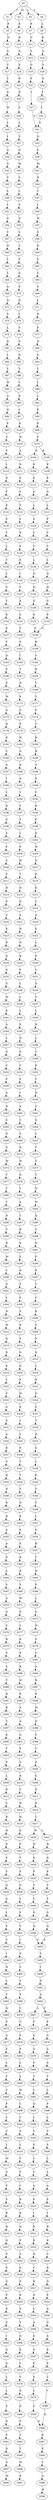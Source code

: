 strict digraph  {
	S0 -> S1 [ label = Y ];
	S0 -> S2 [ label = M ];
	S0 -> S3 [ label = L ];
	S0 -> S4 [ label = V ];
	S1 -> S5 [ label = R ];
	S2 -> S6 [ label = K ];
	S3 -> S7 [ label = R ];
	S4 -> S8 [ label = L ];
	S5 -> S9 [ label = D ];
	S6 -> S10 [ label = R ];
	S7 -> S11 [ label = G ];
	S8 -> S12 [ label = R ];
	S9 -> S13 [ label = S ];
	S10 -> S14 [ label = G ];
	S11 -> S15 [ label = V ];
	S12 -> S16 [ label = G ];
	S13 -> S17 [ label = V ];
	S14 -> S18 [ label = F ];
	S15 -> S19 [ label = G ];
	S16 -> S20 [ label = V ];
	S17 -> S21 [ label = Y ];
	S18 -> S22 [ label = R ];
	S19 -> S23 [ label = F ];
	S20 -> S24 [ label = G ];
	S21 -> S25 [ label = G ];
	S22 -> S26 [ label = D ];
	S23 -> S27 [ label = I ];
	S24 -> S28 [ label = F ];
	S25 -> S29 [ label = M ];
	S26 -> S30 [ label = S ];
	S27 -> S31 [ label = S ];
	S28 -> S32 [ label = I ];
	S29 -> S33 [ label = L ];
	S30 -> S34 [ label = L ];
	S31 -> S35 [ label = Q ];
	S32 -> S31 [ label = S ];
	S33 -> S36 [ label = I ];
	S34 -> S37 [ label = Y ];
	S35 -> S38 [ label = F ];
	S36 -> S39 [ label = A ];
	S37 -> S40 [ label = G ];
	S38 -> S41 [ label = M ];
	S39 -> S42 [ label = G ];
	S40 -> S43 [ label = M ];
	S41 -> S44 [ label = D ];
	S42 -> S45 [ label = V ];
	S43 -> S46 [ label = S ];
	S44 -> S47 [ label = V ];
	S45 -> S48 [ label = L ];
	S46 -> S49 [ label = I ];
	S47 -> S50 [ label = L ];
	S48 -> S51 [ label = L ];
	S49 -> S52 [ label = S ];
	S50 -> S53 [ label = W ];
	S51 -> S54 [ label = G ];
	S52 -> S55 [ label = G ];
	S53 -> S56 [ label = S ];
	S54 -> S57 [ label = V ];
	S55 -> S58 [ label = L ];
	S56 -> S59 [ label = D ];
	S57 -> S60 [ label = N ];
	S58 -> S61 [ label = L ];
	S59 -> S62 [ label = S ];
	S60 -> S63 [ label = L ];
	S61 -> S64 [ label = F ];
	S62 -> S65 [ label = C ];
	S63 -> S66 [ label = L ];
	S64 -> S67 [ label = G ];
	S65 -> S68 [ label = V ];
	S66 -> S69 [ label = A ];
	S67 -> S70 [ label = F ];
	S68 -> S71 [ label = L ];
	S69 -> S72 [ label = Q ];
	S70 -> S73 [ label = N ];
	S71 -> S74 [ label = N ];
	S72 -> S75 [ label = S ];
	S73 -> S76 [ label = L ];
	S74 -> S77 [ label = F ];
	S75 -> S78 [ label = L ];
	S76 -> S79 [ label = V ];
	S77 -> S80 [ label = Q ];
	S78 -> S81 [ label = D ];
	S79 -> S82 [ label = S ];
	S80 -> S83 [ label = S ];
	S81 -> S84 [ label = L ];
	S82 -> S85 [ label = Q ];
	S83 -> S86 [ label = L ];
	S84 -> S87 [ label = L ];
	S85 -> S88 [ label = S ];
	S86 -> S89 [ label = L ];
	S87 -> S90 [ label = W ];
	S88 -> S91 [ label = L ];
	S89 -> S92 [ label = L ];
	S90 -> S93 [ label = A ];
	S91 -> S94 [ label = D ];
	S92 -> S95 [ label = P ];
	S93 -> S96 [ label = N ];
	S94 -> S97 [ label = L ];
	S95 -> S98 [ label = E ];
	S96 -> S99 [ label = E ];
	S97 -> S100 [ label = K ];
	S98 -> S101 [ label = F ];
	S99 -> S102 [ label = C ];
	S100 -> S103 [ label = W ];
	S101 -> S104 [ label = H ];
	S101 -> S105 [ label = R ];
	S102 -> S106 [ label = V ];
	S103 -> S107 [ label = A ];
	S104 -> S108 [ label = K ];
	S105 -> S109 [ label = K ];
	S106 -> S110 [ label = L ];
	S107 -> S111 [ label = D ];
	S108 -> S112 [ label = E ];
	S109 -> S113 [ label = E ];
	S110 -> S114 [ label = D ];
	S111 -> S115 [ label = S ];
	S112 -> S116 [ label = A ];
	S113 -> S117 [ label = A ];
	S114 -> S118 [ label = F ];
	S115 -> S119 [ label = C ];
	S116 -> S120 [ label = L ];
	S117 -> S121 [ label = L ];
	S118 -> S122 [ label = E ];
	S119 -> S123 [ label = V ];
	S120 -> S124 [ label = A ];
	S121 -> S125 [ label = P ];
	S122 -> S126 [ label = S ];
	S123 -> S127 [ label = L ];
	S124 -> S128 [ label = V ];
	S125 -> S129 [ label = V ];
	S126 -> S130 [ label = V ];
	S127 -> S131 [ label = N ];
	S128 -> S132 [ label = V ];
	S129 -> S133 [ label = V ];
	S130 -> S134 [ label = L ];
	S131 -> S135 [ label = F ];
	S132 -> S136 [ label = L ];
	S133 -> S137 [ label = L ];
	S134 -> S138 [ label = T ];
	S135 -> S139 [ label = E ];
	S136 -> S140 [ label = Q ];
	S137 -> S141 [ label = Q ];
	S138 -> S142 [ label = L ];
	S139 -> S143 [ label = I ];
	S140 -> S144 [ label = H ];
	S141 -> S145 [ label = H ];
	S142 -> S146 [ label = G ];
	S143 -> S147 [ label = V ];
	S144 -> S148 [ label = G ];
	S145 -> S149 [ label = G ];
	S146 -> S150 [ label = T ];
	S147 -> S151 [ label = F ];
	S148 -> S152 [ label = E ];
	S149 -> S153 [ label = E ];
	S150 -> S154 [ label = K ];
	S151 -> S155 [ label = S ];
	S152 -> S156 [ label = G ];
	S153 -> S156 [ label = G ];
	S154 -> S157 [ label = E ];
	S155 -> S158 [ label = T ];
	S156 -> S159 [ label = R ];
	S157 -> S160 [ label = T ];
	S158 -> S161 [ label = G ];
	S159 -> S162 [ label = V ];
	S160 -> S163 [ label = D ];
	S161 -> S164 [ label = I ];
	S162 -> S165 [ label = E ];
	S163 -> S166 [ label = F ];
	S164 -> S167 [ label = T ];
	S165 -> S168 [ label = T ];
	S166 -> S169 [ label = E ];
	S167 -> S170 [ label = N ];
	S168 -> S171 [ label = V ];
	S169 -> S172 [ label = W ];
	S170 -> S173 [ label = E ];
	S171 -> S174 [ label = F ];
	S172 -> S175 [ label = G ];
	S173 -> S176 [ label = F ];
	S174 -> S177 [ label = T ];
	S175 -> S178 [ label = H ];
	S176 -> S179 [ label = E ];
	S177 -> S180 [ label = R ];
	S178 -> S181 [ label = D ];
	S179 -> S182 [ label = W ];
	S180 -> S183 [ label = R ];
	S181 -> S184 [ label = C ];
	S182 -> S185 [ label = G ];
	S183 -> S186 [ label = G ];
	S184 -> S187 [ label = A ];
	S185 -> S188 [ label = D ];
	S186 -> S189 [ label = E ];
	S187 -> S190 [ label = I ];
	S188 -> S191 [ label = Q ];
	S189 -> S192 [ label = Y ];
	S190 -> S193 [ label = L ];
	S191 -> S194 [ label = C ];
	S192 -> S195 [ label = D ];
	S193 -> S196 [ label = R ];
	S194 -> S197 [ label = S ];
	S195 -> S198 [ label = F ];
	S196 -> S199 [ label = G ];
	S197 -> S200 [ label = T ];
	S198 -> S201 [ label = E ];
	S199 -> S202 [ label = S ];
	S200 -> S203 [ label = L ];
	S201 -> S204 [ label = W ];
	S202 -> S205 [ label = F ];
	S203 -> S206 [ label = P ];
	S204 -> S207 [ label = G ];
	S205 -> S208 [ label = S ];
	S206 -> S209 [ label = M ];
	S207 -> S210 [ label = E ];
	S208 -> S211 [ label = V ];
	S209 -> S212 [ label = T ];
	S210 -> S213 [ label = K ];
	S211 -> S214 [ label = N ];
	S212 -> S215 [ label = N ];
	S213 -> S216 [ label = C ];
	S214 -> S217 [ label = P ];
	S215 -> S218 [ label = D ];
	S216 -> S219 [ label = A ];
	S217 -> S220 [ label = V ];
	S218 -> S221 [ label = S ];
	S219 -> S222 [ label = S ];
	S220 -> S223 [ label = E ];
	S221 -> S224 [ label = H ];
	S222 -> S225 [ label = L ];
	S223 -> S226 [ label = D ];
	S224 -> S227 [ label = N ];
	S225 -> S228 [ label = P ];
	S226 -> S229 [ label = G ];
	S227 -> S230 [ label = R ];
	S228 -> S231 [ label = V ];
	S229 -> S232 [ label = Q ];
	S230 -> S233 [ label = F ];
	S231 -> S234 [ label = G ];
	S232 -> S235 [ label = G ];
	S233 -> S236 [ label = L ];
	S234 -> S237 [ label = T ];
	S235 -> S238 [ label = W ];
	S236 -> S239 [ label = I ];
	S237 -> S240 [ label = L ];
	S238 -> S241 [ label = P ];
	S239 -> S242 [ label = L ];
	S240 -> S243 [ label = N ];
	S241 -> S244 [ label = A ];
	S242 -> S245 [ label = P ];
	S243 -> S246 [ label = L ];
	S244 -> S247 [ label = L ];
	S245 -> S248 [ label = D ];
	S246 -> S249 [ label = T ];
	S247 -> S250 [ label = G ];
	S248 -> S251 [ label = E ];
	S249 -> S252 [ label = E ];
	S250 -> S253 [ label = C ];
	S251 -> S254 [ label = C ];
	S252 -> S255 [ label = T ];
	S253 -> S256 [ label = P ];
	S254 -> S257 [ label = S ];
	S255 -> S258 [ label = D ];
	S256 -> S259 [ label = A ];
	S257 -> S260 [ label = I ];
	S258 -> S261 [ label = C ];
	S259 -> S262 [ label = N ];
	S260 -> S263 [ label = A ];
	S261 -> S264 [ label = G ];
	S262 -> S265 [ label = S ];
	S263 -> S266 [ label = T ];
	S264 -> S267 [ label = L ];
	S265 -> S268 [ label = D ];
	S266 -> S269 [ label = S ];
	S267 -> S270 [ label = T ];
	S268 -> S271 [ label = S ];
	S269 -> S272 [ label = N ];
	S270 -> S273 [ label = T ];
	S271 -> S274 [ label = W ];
	S272 -> S275 [ label = W ];
	S273 -> S276 [ label = T ];
	S274 -> S277 [ label = T ];
	S275 -> S278 [ label = D ];
	S276 -> S279 [ label = N ];
	S277 -> S280 [ label = T ];
	S278 -> S281 [ label = V ];
	S279 -> S282 [ label = W ];
	S280 -> S283 [ label = T ];
	S281 -> S284 [ label = A ];
	S282 -> S285 [ label = D ];
	S283 -> S286 [ label = N ];
	S284 -> S287 [ label = Y ];
	S285 -> S288 [ label = V ];
	S286 -> S289 [ label = V ];
	S287 -> S290 [ label = R ];
	S288 -> S291 [ label = D ];
	S289 -> S292 [ label = R ];
	S290 -> S293 [ label = E ];
	S291 -> S294 [ label = F ];
	S292 -> S295 [ label = M ];
	S293 -> S296 [ label = C ];
	S294 -> S297 [ label = R ];
	S295 -> S298 [ label = C ];
	S296 -> S299 [ label = H ];
	S297 -> S300 [ label = T ];
	S298 -> S301 [ label = Q ];
	S299 -> S302 [ label = S ];
	S300 -> S303 [ label = C ];
	S301 -> S304 [ label = L ];
	S302 -> S305 [ label = F ];
	S303 -> S306 [ label = K ];
	S304 -> S307 [ label = N ];
	S305 -> S308 [ label = S ];
	S306 -> S309 [ label = S ];
	S307 -> S310 [ label = W ];
	S308 -> S311 [ label = K ];
	S309 -> S312 [ label = P ];
	S310 -> S313 [ label = Q ];
	S311 -> S314 [ label = S ];
	S312 -> S315 [ label = Q ];
	S313 -> S316 [ label = D ];
	S314 -> S317 [ label = G ];
	S315 -> S318 [ label = L ];
	S316 -> S319 [ label = E ];
	S317 -> S320 [ label = D ];
	S318 -> S321 [ label = R ];
	S319 -> S322 [ label = L ];
	S320 -> S323 [ label = F ];
	S321 -> S324 [ label = G ];
	S322 -> S325 [ label = S ];
	S323 -> S326 [ label = H ];
	S324 -> S327 [ label = S ];
	S325 -> S328 [ label = G ];
	S326 -> S329 [ label = E ];
	S327 -> S330 [ label = T ];
	S328 -> S331 [ label = S ];
	S329 -> S332 [ label = L ];
	S330 -> S333 [ label = N ];
	S331 -> S334 [ label = A ];
	S332 -> S335 [ label = L ];
	S333 -> S336 [ label = S ];
	S334 -> S337 [ label = R ];
	S335 -> S338 [ label = P ];
	S336 -> S339 [ label = L ];
	S337 -> S340 [ label = S ];
	S338 -> S341 [ label = V ];
	S339 -> S342 [ label = P ];
	S340 -> S343 [ label = R ];
	S341 -> S344 [ label = T ];
	S342 -> S345 [ label = V ];
	S343 -> S346 [ label = N ];
	S344 -> S347 [ label = Y ];
	S345 -> S348 [ label = T ];
	S346 -> S349 [ label = R ];
	S347 -> S350 [ label = N ];
	S348 -> S351 [ label = L ];
	S349 -> S352 [ label = H ];
	S350 -> S353 [ label = K ];
	S351 -> S354 [ label = S ];
	S352 -> S355 [ label = A ];
	S353 -> S356 [ label = E ];
	S354 -> S357 [ label = R ];
	S355 -> S358 [ label = A ];
	S356 -> S359 [ label = E ];
	S357 -> S360 [ label = T ];
	S358 -> S361 [ label = E ];
	S359 -> S362 [ label = E ];
	S360 -> S363 [ label = H ];
	S361 -> S364 [ label = L ];
	S362 -> S365 [ label = R ];
	S363 -> S366 [ label = E ];
	S364 -> S367 [ label = S ];
	S365 -> S368 [ label = S ];
	S366 -> S369 [ label = L ];
	S367 -> S370 [ label = A ];
	S368 -> S371 [ label = W ];
	S369 -> S372 [ label = S ];
	S370 -> S373 [ label = G ];
	S371 -> S374 [ label = G ];
	S372 -> S375 [ label = W ];
	S373 -> S376 [ label = C ];
	S374 -> S377 [ label = C ];
	S375 -> S378 [ label = G ];
	S376 -> S379 [ label = R ];
	S377 -> S380 [ label = K ];
	S378 -> S381 [ label = C ];
	S379 -> S382 [ label = S ];
	S380 -> S383 [ label = E ];
	S381 -> S384 [ label = A ];
	S382 -> S385 [ label = S ];
	S383 -> S386 [ label = R ];
	S384 -> S387 [ label = R ];
	S385 -> S388 [ label = T ];
	S386 -> S389 [ label = M ];
	S387 -> S390 [ label = R ];
	S388 -> S391 [ label = R ];
	S389 -> S392 [ label = E ];
	S390 -> S393 [ label = M ];
	S391 -> S394 [ label = R ];
	S392 -> S395 [ label = A ];
	S393 -> S396 [ label = D ];
	S394 -> S397 [ label = T ];
	S395 -> S398 [ label = A ];
	S396 -> S399 [ label = V ];
	S397 -> S400 [ label = E ];
	S398 -> S401 [ label = G ];
	S399 -> S402 [ label = V ];
	S400 -> S403 [ label = T ];
	S401 -> S404 [ label = P ];
	S402 -> S405 [ label = A ];
	S403 -> S406 [ label = P ];
	S404 -> S407 [ label = S ];
	S405 -> S408 [ label = S ];
	S406 -> S409 [ label = L ];
	S407 -> S410 [ label = R ];
	S408 -> S411 [ label = D ];
	S409 -> S412 [ label = R ];
	S410 -> S413 [ label = C ];
	S411 -> S414 [ label = R ];
	S412 -> S415 [ label = C ];
	S413 -> S416 [ label = W ];
	S414 -> S417 [ label = C ];
	S415 -> S418 [ label = R ];
	S416 -> S419 [ label = H ];
	S417 -> S420 [ label = W ];
	S417 -> S421 [ label = L ];
	S418 -> S422 [ label = H ];
	S419 -> S423 [ label = D ];
	S420 -> S424 [ label = H ];
	S421 -> S425 [ label = H ];
	S422 -> S426 [ label = E ];
	S423 -> S427 [ label = P ];
	S424 -> S428 [ label = D ];
	S425 -> S429 [ label = D ];
	S426 -> S430 [ label = P ];
	S427 -> S431 [ label = T ];
	S428 -> S432 [ label = P ];
	S429 -> S433 [ label = P ];
	S430 -> S434 [ label = V ];
	S431 -> S435 [ label = F ];
	S432 -> S436 [ label = T ];
	S433 -> S437 [ label = T ];
	S434 -> S438 [ label = Q ];
	S435 -> S439 [ label = G ];
	S436 -> S440 [ label = Y ];
	S437 -> S441 [ label = Y ];
	S438 -> S442 [ label = G ];
	S439 -> S443 [ label = L ];
	S440 -> S444 [ label = G ];
	S441 -> S445 [ label = G ];
	S442 -> S446 [ label = L ];
	S443 -> S447 [ label = F ];
	S444 -> S448 [ label = Q ];
	S445 -> S449 [ label = Q ];
	S446 -> S450 [ label = F ];
	S447 -> S451 [ label = V ];
	S448 -> S452 [ label = F ];
	S449 -> S452 [ label = F ];
	S450 -> S453 [ label = V ];
	S451 -> S454 [ label = I ];
	S452 -> S455 [ label = V ];
	S453 -> S456 [ label = I ];
	S454 -> S457 [ label = G ];
	S455 -> S458 [ label = I ];
	S456 -> S459 [ label = N ];
	S457 -> S460 [ label = V ];
	S458 -> S461 [ label = G ];
	S459 -> S462 [ label = L ];
	S460 -> S463 [ label = Y ];
	S461 -> S464 [ label = A ];
	S462 -> S465 [ label = Y ];
	S463 -> S466 [ label = V ];
	S464 -> S467 [ label = L ];
	S464 -> S468 [ label = F ];
	S465 -> S469 [ label = Q ];
	S466 -> S470 [ label = I ];
	S467 -> S471 [ label = F ];
	S468 -> S472 [ label = F ];
	S469 -> S473 [ label = F ];
	S470 -> S474 [ label = C ];
	S471 -> S475 [ label = G ];
	S472 -> S476 [ label = G ];
	S473 -> S477 [ label = A ];
	S474 -> S478 [ label = F ];
	S475 -> S479 [ label = A ];
	S476 -> S480 [ label = A ];
	S477 -> S481 [ label = F ];
	S478 -> S482 [ label = P ];
	S479 -> S483 [ label = F ];
	S480 -> S484 [ label = S ];
	S481 -> S485 [ label = L ];
	S482 -> S486 [ label = L ];
	S483 -> S487 [ label = T ];
	S484 -> S488 [ label = T ];
	S485 -> S489 [ label = T ];
	S486 -> S490 [ label = S ];
	S487 -> S491 [ label = L ];
	S488 -> S492 [ label = L ];
	S489 -> S493 [ label = C ];
	S490 -> S494 [ label = M ];
	S491 -> S495 [ label = Q ];
	S492 -> S496 [ label = P ];
	S493 -> S497 [ label = P ];
	S494 -> S498 [ label = L ];
	S495 -> S499 [ label = L ];
	S496 -> S500 [ label = L ];
	S497 -> S501 [ label = L ];
	S498 -> S502 [ label = C ];
	S499 -> S503 [ label = V ];
	S500 -> S504 [ label = V ];
	S501 -> S505 [ label = C ];
	S502 -> S506 [ label = A ];
	S503 -> S507 [ label = G ];
	S504 -> S508 [ label = S ];
	S505 -> S509 [ label = L ];
	S506 -> S510 [ label = L ];
	S507 -> S511 [ label = L ];
	S508 -> S512 [ label = L ];
	S509 -> S513 [ label = M ];
	S510 -> S514 [ label = V ];
	S511 -> S515 [ label = L ];
	S512 -> S516 [ label = L ];
	S513 -> S517 [ label = A ];
	S514 -> S518 [ label = F ];
	S515 -> S519 [ label = A ];
	S516 -> S520 [ label = A ];
	S517 -> S521 [ label = F ];
	S518 -> S522 [ label = I ];
	S519 -> S523 [ label = F ];
	S520 -> S524 [ label = F ];
	S521 -> S525 [ label = V ];
	S522 -> S526 [ label = R ];
	S523 -> S527 [ label = I ];
	S524 -> S528 [ label = I ];
	S525 -> S529 [ label = R ];
	S526 -> S530 [ label = K ];
	S527 -> S531 [ label = R ];
	S528 -> S532 [ label = R ];
	S529 -> S533 [ label = H ];
	S530 -> S534 [ label = Q ];
	S531 -> S535 [ label = K ];
	S532 -> S536 [ label = K ];
	S533 -> S537 [ label = Q ];
	S534 -> S538 [ label = F ];
	S535 -> S539 [ label = Q ];
	S536 -> S540 [ label = C ];
	S537 -> S541 [ label = F ];
	S538 -> S542 [ label = A ];
	S539 -> S543 [ label = C ];
	S540 -> S544 [ label = R ];
	S541 -> S545 [ label = P ];
	S542 -> S546 [ label = G ];
	S543 -> S547 [ label = R ];
	S544 -> S548 [ label = G ];
	S545 -> S549 [ label = G ];
	S546 -> S550 [ label = F ];
	S547 -> S551 [ label = G ];
	S548 -> S552 [ label = F ];
	S549 -> S553 [ label = F ];
	S550 -> S554 [ label = K ];
	S551 -> S555 [ label = L ];
	S552 -> S556 [ label = A ];
	S553 -> S557 [ label = E ];
	S554 -> S558 [ label = G ];
	S555 -> S559 [ label = A ];
	S556 -> S560 [ label = G ];
	S557 -> S561 [ label = G ];
	S558 -> S562 [ label = V ];
	S559 -> S563 [ label = G ];
	S560 -> S564 [ label = A ];
	S561 -> S565 [ label = I ];
	S562 -> S566 [ label = Q ];
	S563 -> S567 [ label = A ];
	S564 -> S568 [ label = E ];
	S565 -> S569 [ label = G ];
	S566 -> S570 [ label = E ];
	S567 -> S571 [ label = E ];
	S568 -> S572 [ label = E ];
	S569 -> S573 [ label = Q ];
	S570 -> S574 [ label = L ];
	S571 -> S575 [ label = E ];
	S572 -> S576 [ label = L ];
	S573 -> S577 [ label = L ];
	S574 -> S578 [ label = V ];
	S575 -> S579 [ label = L ];
	S576 -> S580 [ label = V ];
	S577 -> S581 [ label = L ];
	S578 -> S582 [ label = D ];
	S579 -> S583 [ label = V ];
	S580 -> S584 [ label = D ];
	S581 -> S585 [ label = S ];
	S582 -> S586 [ label = D ];
	S583 -> S584 [ label = D ];
	S584 -> S587 [ label = D ];
	S585 -> S588 [ label = D ];
	S586 -> S589 [ label = F ];
	S587 -> S590 [ label = F ];
	S588 -> S591 [ label = F ];
	S589 -> S592 [ label = T ];
	S590 -> S593 [ label = T ];
	S591 -> S594 [ label = D ];
	S592 -> S595 [ label = T ];
	S593 -> S596 [ label = A ];
	S594 -> S597 [ label = A ];
	S595 -> S598 [ label = M ];
	S596 -> S599 [ label = M ];
	S597 -> S600 [ label = M ];
	S598 -> S601 [ label = K ];
}
